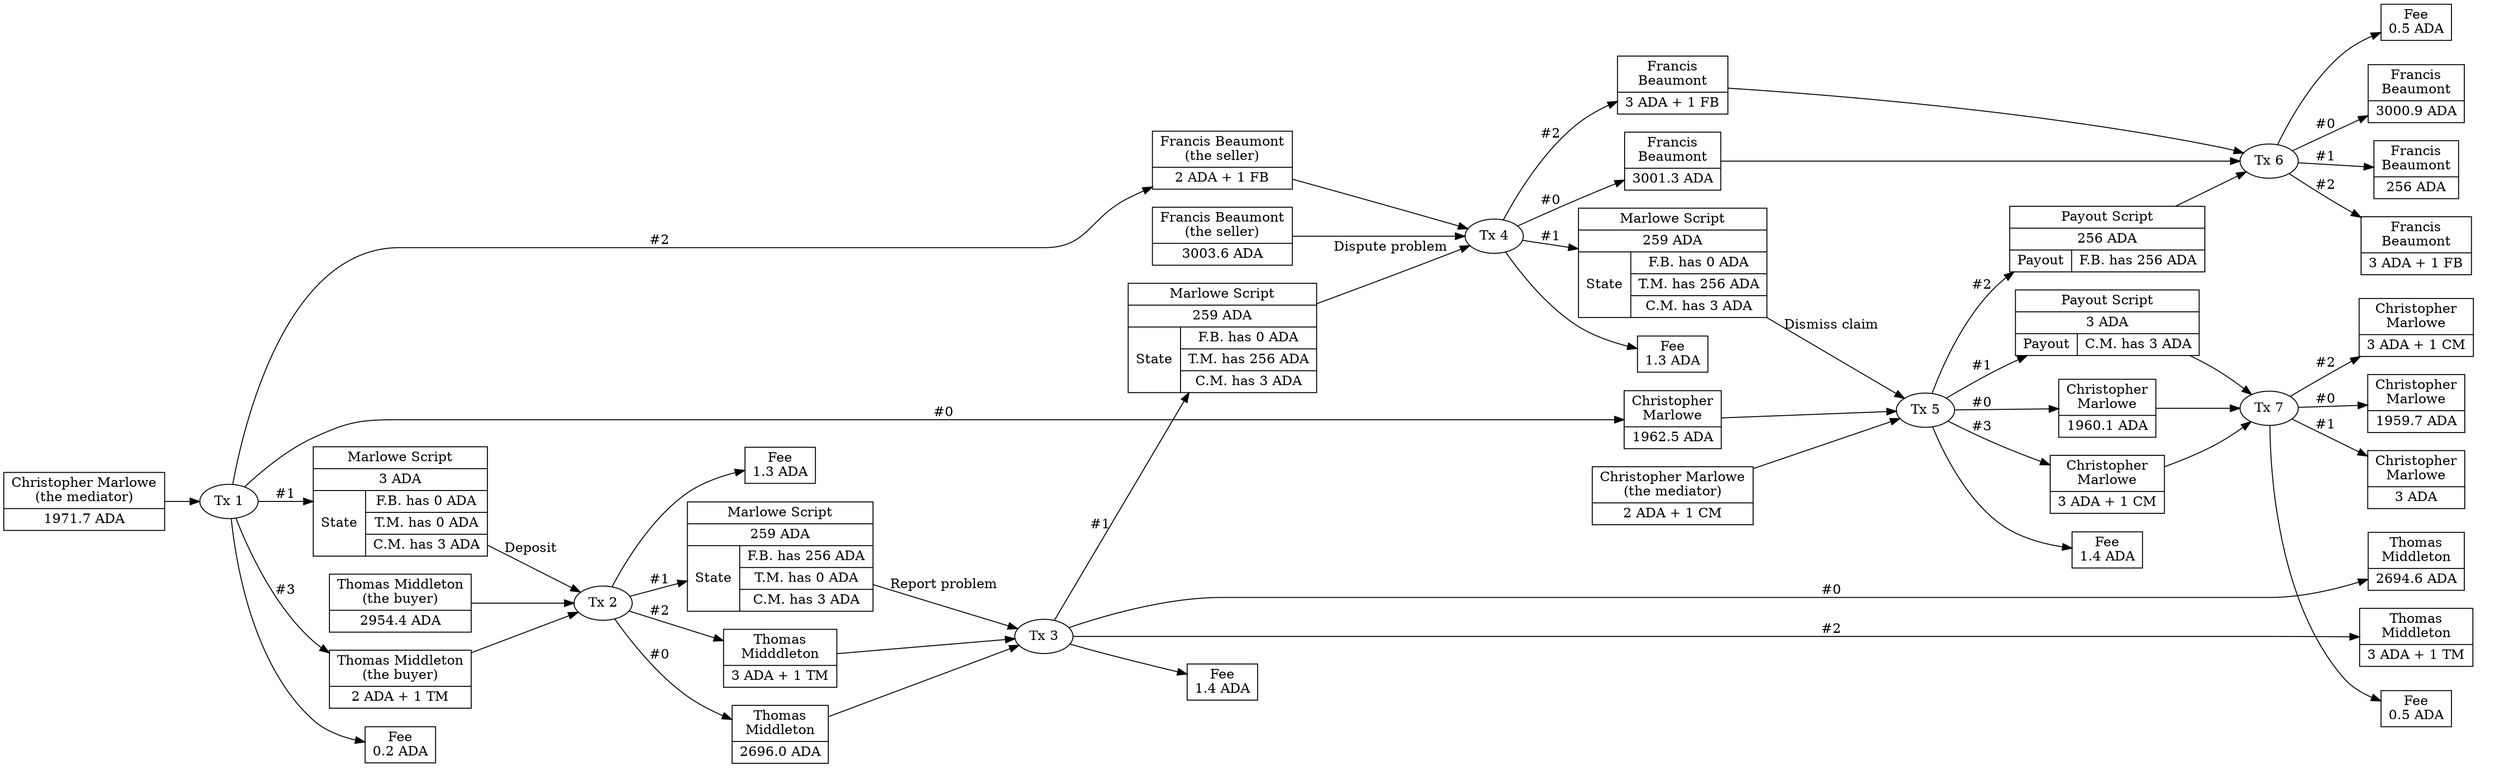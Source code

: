 digraph ConfirmClaimTx {


rankdir=LR

node [shape=record]


Tx0MediatorAda [label="Christopher Marlowe\n(the mediator)|1971.7 ADA"]


Tx1 [shape=oval label="Tx 1"]

Tx0MediatorAda -> Tx1


Tx1_1 [label="Marlowe Script|3 ADA|{State|{F.B. has 0 ADA|T.M. has 0 ADA|C.M. has 3 ADA}}"]

Tx1 -> Tx1_1 [label="#1"]


subgraph cluster_0m {

peripheries=0

Tx1_0 [label="Christopher\nMarlowe|1962.5 ADA"]

Tx0MediatorToken [label="Christopher Marlowe\n(the mediator)|2 ADA + 1 CM"]

}

Tx1 -> Tx1_0 [label="#0"]



subgraph cluster_0s {

peripheries=0

Tx0SellerAda [label="Francis Beaumont\n(the seller)|3003.6 ADA"]

Tx0SellerToken [label="Francis Beaumont\n(the seller)|2 ADA + 1 FB"]

}

Tx1 -> Tx0SellerToken [label="#2"]


subgraph cluster_0b {

peripheries=0

Tx0BuyerAda [label="Thomas Middleton\n(the buyer)|2954.4 ADA"]
Tx0BuyerToken [label="Thomas Middleton\n(the buyer)|2 ADA + 1 TM"]

}

Tx1 -> Tx0BuyerToken [label="#3"]


Tx1_Fee [label="Fee\n0.2 ADA"]

Tx1 -> Tx1_Fee


Tx2 [shape=oval label="Tx 2"]

Tx1_1 -> Tx2 [label="Deposit"]

Tx0BuyerAda -> Tx2

Tx0BuyerToken -> Tx2


subgraph cluster_2 {

peripheries=0

Tx2_0 [label="Thomas\nMiddleton|2696.0 ADA"]

Tx2_2 [label="Thomas\nMidddleton|3 ADA + 1 TM"]

}

Tx2 -> Tx2_0 [label="#0"]

Tx2 -> Tx2_2 [label="#2"]


Tx2_1 [label="Marlowe Script|259 ADA|{State|{F.B. has 256 ADA|T.M. has 0 ADA|C.M. has 3 ADA}}"]

Tx2 -> Tx2_1 [label="#1"]


Tx2_Fee [label="Fee\n1.3 ADA"]

Tx2 -> Tx2_Fee


Tx3 [shape=oval label="Tx 3"]

Tx2_1 -> Tx3 [label="Report problem"]

Tx2_0 -> Tx3

Tx2_2 -> Tx3


Tx3_1 [label="Marlowe Script|259 ADA|{State|{F.B. has 0 ADA|T.M. has 256 ADA|C.M. has 3 ADA}}"]

Tx3 -> Tx3_1 [label="#1"]


Tx3_Fee [label="Fee\n1.4 ADA"]

Tx3 -> Tx3_Fee


Tx4 [shape=oval label="Tx 4"]

Tx3_1 -> Tx4 [label="Dispute problem"]

Tx0SellerAda -> Tx4

Tx0SellerToken -> Tx4


subgraph cluster_4 {

peripheries=0

Tx4_0 [label="Francis\nBeaumont|3001.3 ADA"]

Tx4_2 [label="Francis\nBeaumont|3 ADA + 1 FB"]

}

Tx4 -> Tx4_0 [label="#0"]

Tx4 -> Tx4_2 [label="#2"]


Tx4_1 [label="Marlowe Script|259 ADA|{State|{F.B. has 0 ADA|T.M. has 256 ADA|C.M. has 3 ADA}}"]

Tx4 -> Tx4_1 [label="#1"]


Tx4_Fee [label="Fee\n1.3 ADA"]

Tx4 -> Tx4_Fee


Tx5 [shape=oval label="Tx 5"]

Tx4_1 -> Tx5 [label="Dismiss claim"]

Tx1_0 -> Tx5

Tx0MediatorToken -> Tx5


subgraph cluster_5 {

peripheries=0

Tx5_0 [label="Christopher\nMarlowe|1960.1 ADA"]

Tx5_3 [label="Christopher\nMarlowe|3 ADA + 1 CM"]

}

Tx5 -> Tx5_0 [label="#0"]

Tx5 -> Tx5_3 [label="#3"]


subgraph cluster_5p {

peripheries=0

Tx5_1 [label="Payout Script|3 ADA|{Payout|C.M. has 3 ADA}"]

Tx5_2 [label="Payout Script|256 ADA|{Payout|F.B. has 256 ADA}"]

}

Tx5 -> Tx5_1 [label="#1"]

Tx5 -> Tx5_2 [label="#2"]


Tx5_Fee [label="Fee\n1.4 ADA"]

Tx5 -> Tx5_Fee


Tx6 [shape=oval label="Tx 6"]

Tx4_0 -> Tx6

Tx4_2 -> Tx6

Tx5_2 -> Tx6


Tx6_Fee [label="Fee\n0.5 ADA"]

Tx6 -> Tx6_Fee


Tx7 [shape=oval label="Tx 7"]

Tx5_0 -> Tx7

Tx5_3 -> Tx7

Tx5_1 -> Tx7


Tx7_Fee [label="Fee\n0.5 ADA"]

Tx7 -> Tx7_Fee


subgraph cluster_x {

peripheries=0

  subgraph cluster_3 {

  peripheries=0

  Tx3_0 [label="Thomas\nMiddleton|2694.6 ADA"]

  Tx3_2 [label="Thomas\nMiddleton|3 ADA + 1 TM"]

  }

  subgraph cluster_6 {

  peripheries=0

  Tx6_0 [label="Francis\nBeaumont|3000.9 ADA"]

  Tx6_1 [label="Francis\nBeaumont|256 ADA"]

  Tx6_2 [label="Francis\nBeaumont|3 ADA + 1 FB"]

  }

  subgraph cluster_7 {

  peripheries=0

  Tx7_0 [label="Christopher\nMarlowe|1959.7 ADA"]

  Tx7_1 [label="Christopher\nMarlowe|3 ADA"]

  Tx7_2 [label="Christopher\nMarlowe|3 ADA + 1 CM"]

  }

}


Tx3 -> Tx3_0 [label="#0"]

Tx3 -> Tx3_2 [label="#2"]


Tx6 -> Tx6_0 [label="#0"]

Tx6 -> Tx6_1 [label="#1"]

Tx6 -> Tx6_2 [label="#2"]


Tx7 -> Tx7_0 [label="#0"]

Tx7 -> Tx7_1 [label="#1"]

Tx7 -> Tx7_2 [label="#2"]


}
